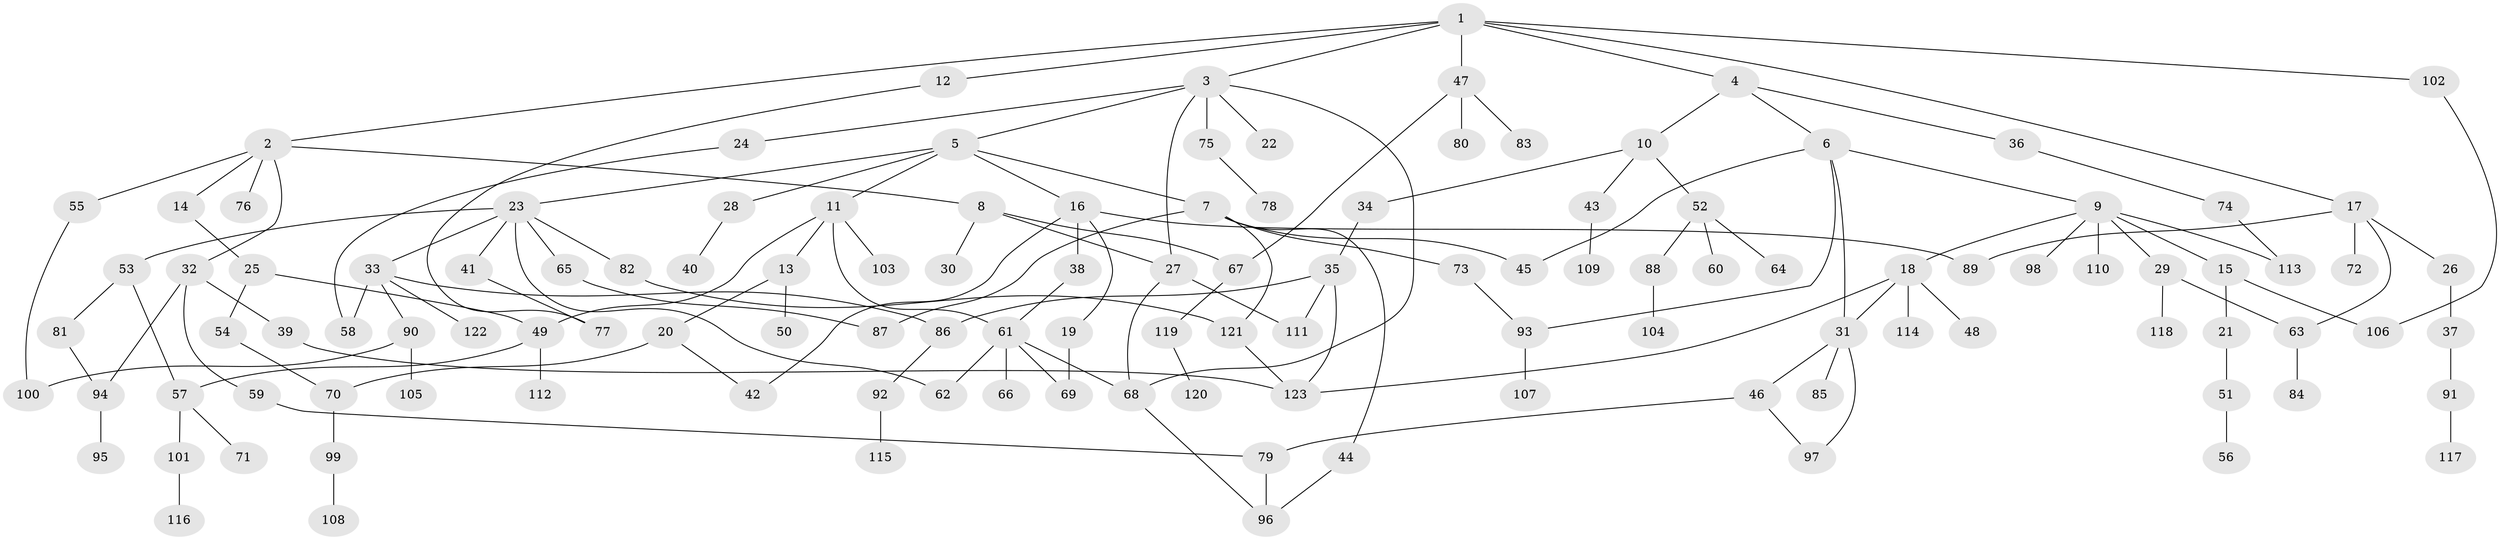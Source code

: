 // coarse degree distribution, {1: 0.5081967213114754, 4: 0.04918032786885246, 2: 0.29508196721311475, 12: 0.03278688524590164, 5: 0.04918032786885246, 9: 0.01639344262295082, 6: 0.03278688524590164, 13: 0.01639344262295082}
// Generated by graph-tools (version 1.1) at 2025/45/03/04/25 21:45:10]
// undirected, 123 vertices, 155 edges
graph export_dot {
graph [start="1"]
  node [color=gray90,style=filled];
  1;
  2;
  3;
  4;
  5;
  6;
  7;
  8;
  9;
  10;
  11;
  12;
  13;
  14;
  15;
  16;
  17;
  18;
  19;
  20;
  21;
  22;
  23;
  24;
  25;
  26;
  27;
  28;
  29;
  30;
  31;
  32;
  33;
  34;
  35;
  36;
  37;
  38;
  39;
  40;
  41;
  42;
  43;
  44;
  45;
  46;
  47;
  48;
  49;
  50;
  51;
  52;
  53;
  54;
  55;
  56;
  57;
  58;
  59;
  60;
  61;
  62;
  63;
  64;
  65;
  66;
  67;
  68;
  69;
  70;
  71;
  72;
  73;
  74;
  75;
  76;
  77;
  78;
  79;
  80;
  81;
  82;
  83;
  84;
  85;
  86;
  87;
  88;
  89;
  90;
  91;
  92;
  93;
  94;
  95;
  96;
  97;
  98;
  99;
  100;
  101;
  102;
  103;
  104;
  105;
  106;
  107;
  108;
  109;
  110;
  111;
  112;
  113;
  114;
  115;
  116;
  117;
  118;
  119;
  120;
  121;
  122;
  123;
  1 -- 2;
  1 -- 3;
  1 -- 4;
  1 -- 12;
  1 -- 17;
  1 -- 47;
  1 -- 102;
  2 -- 8;
  2 -- 14;
  2 -- 32;
  2 -- 55;
  2 -- 76;
  3 -- 5;
  3 -- 22;
  3 -- 24;
  3 -- 27;
  3 -- 75;
  3 -- 68;
  4 -- 6;
  4 -- 10;
  4 -- 36;
  5 -- 7;
  5 -- 11;
  5 -- 16;
  5 -- 23;
  5 -- 28;
  6 -- 9;
  6 -- 31;
  6 -- 45;
  6 -- 93;
  7 -- 44;
  7 -- 45;
  7 -- 73;
  7 -- 121;
  7 -- 87;
  8 -- 30;
  8 -- 67;
  8 -- 27;
  9 -- 15;
  9 -- 18;
  9 -- 29;
  9 -- 98;
  9 -- 110;
  9 -- 113;
  10 -- 34;
  10 -- 43;
  10 -- 52;
  11 -- 13;
  11 -- 103;
  11 -- 61;
  11 -- 49;
  12 -- 77;
  13 -- 20;
  13 -- 50;
  14 -- 25;
  15 -- 21;
  15 -- 106;
  16 -- 19;
  16 -- 38;
  16 -- 42;
  16 -- 89;
  17 -- 26;
  17 -- 63;
  17 -- 72;
  17 -- 89;
  18 -- 48;
  18 -- 114;
  18 -- 31;
  18 -- 123;
  19 -- 69;
  20 -- 70;
  20 -- 42;
  21 -- 51;
  23 -- 33;
  23 -- 41;
  23 -- 53;
  23 -- 62;
  23 -- 65;
  23 -- 82;
  24 -- 58;
  25 -- 49;
  25 -- 54;
  26 -- 37;
  27 -- 68;
  27 -- 111;
  28 -- 40;
  29 -- 118;
  29 -- 63;
  31 -- 46;
  31 -- 85;
  31 -- 97;
  32 -- 39;
  32 -- 59;
  32 -- 94;
  33 -- 90;
  33 -- 122;
  33 -- 86;
  33 -- 58;
  34 -- 35;
  35 -- 86;
  35 -- 111;
  35 -- 123;
  36 -- 74;
  37 -- 91;
  38 -- 61;
  39 -- 123;
  41 -- 77;
  43 -- 109;
  44 -- 96;
  46 -- 79;
  46 -- 97;
  47 -- 80;
  47 -- 83;
  47 -- 67;
  49 -- 112;
  49 -- 57;
  51 -- 56;
  52 -- 60;
  52 -- 64;
  52 -- 88;
  53 -- 57;
  53 -- 81;
  54 -- 70;
  55 -- 100;
  57 -- 71;
  57 -- 101;
  59 -- 79;
  61 -- 66;
  61 -- 68;
  61 -- 69;
  61 -- 62;
  63 -- 84;
  65 -- 87;
  67 -- 119;
  68 -- 96;
  70 -- 99;
  73 -- 93;
  74 -- 113;
  75 -- 78;
  79 -- 96;
  81 -- 94;
  82 -- 121;
  86 -- 92;
  88 -- 104;
  90 -- 100;
  90 -- 105;
  91 -- 117;
  92 -- 115;
  93 -- 107;
  94 -- 95;
  99 -- 108;
  101 -- 116;
  102 -- 106;
  119 -- 120;
  121 -- 123;
}

